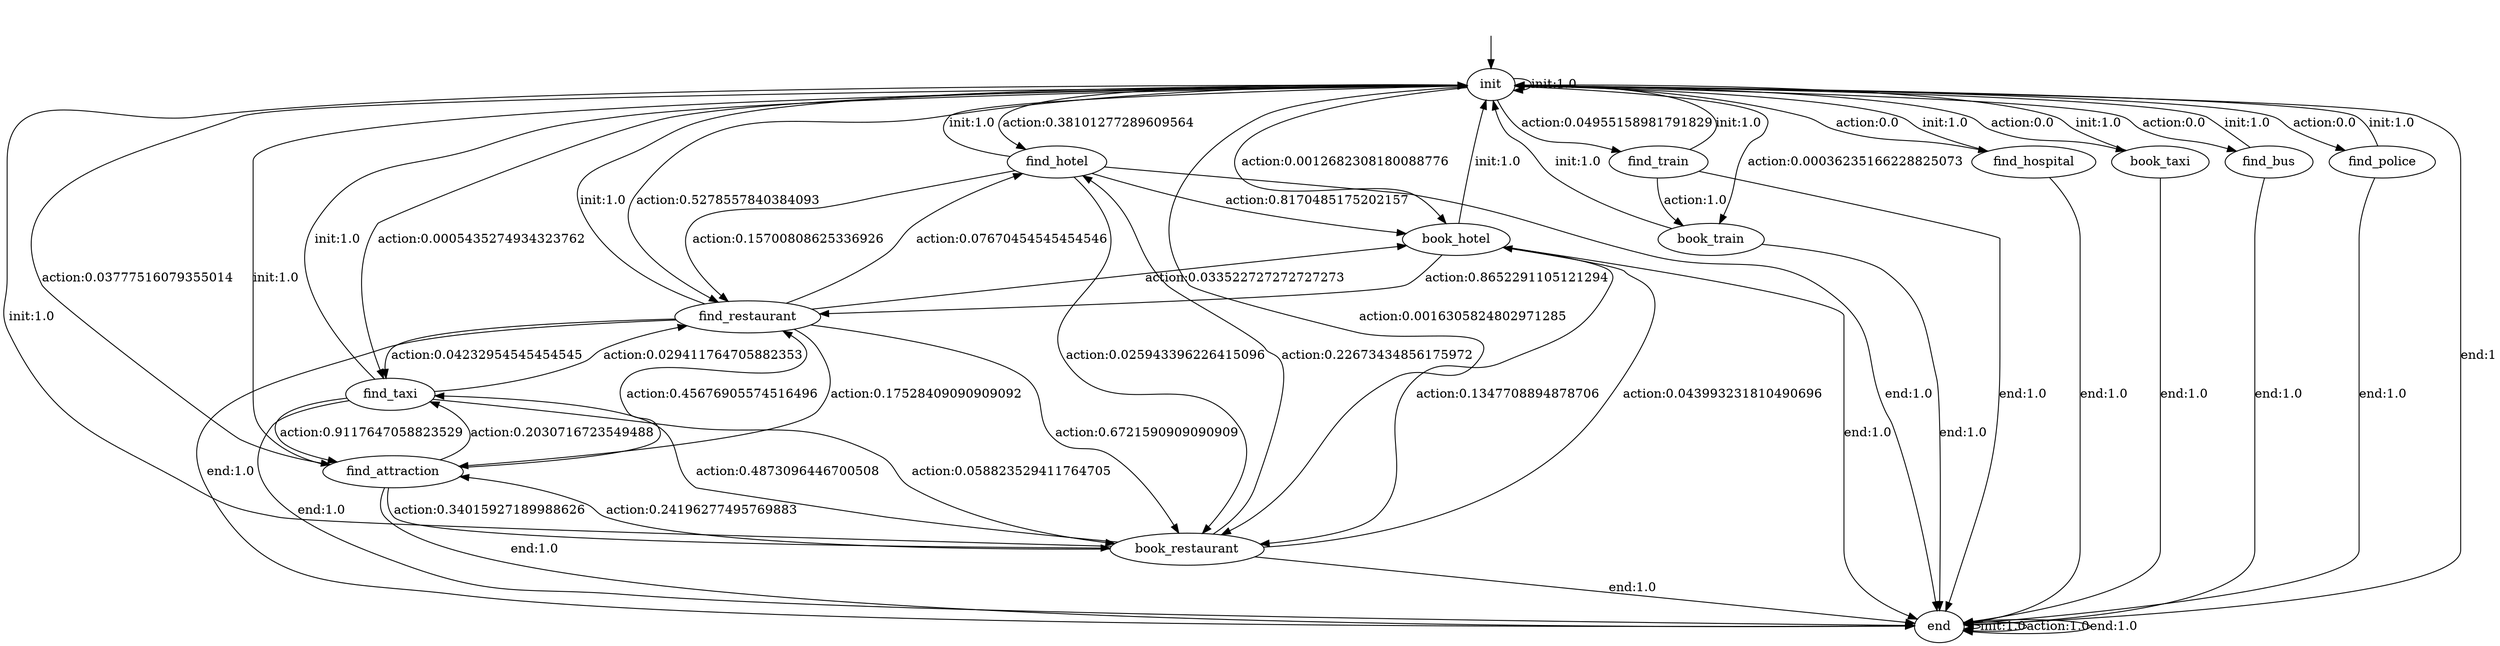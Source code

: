 digraph learned_mdp {
s0 [label="init"];
s1 [label="find_hotel"];
s2 [label="book_hotel"];
s3 [label="find_train"];
s4 [label="book_train"];
s5 [label="find_attraction"];
s6 [label="find_restaurant"];
s7 [label="book_restaurant"];
s8 [label="find_hospital"];
s9 [label="book_taxi"];
s10 [label="find_taxi"];
s11 [label="find_bus"];
s12 [label="find_police"];
s13 [label="end"];
s0 -> s0  [label="init:1.0"];
s0 -> s1  [label="action:0.38101277289609564"];
s0 -> s2  [label="action:0.0012682308180088776"];
s0 -> s3  [label="action:0.04955158981791829"];
s0 -> s4  [label="action:0.00036235166228825073"];
s0 -> s5  [label="action:0.03777516079355014"];
s0 -> s6  [label="action:0.5278557840384093"];
s0 -> s7  [label="action:0.0016305824802971285"];
s0 -> s8  [label="action:0.0"];
s0 -> s9  [label="action:0.0"];
s0 -> s10  [label="action:0.0005435274934323762"];
s0 -> s11  [label="action:0.0"];
s0 -> s12  [label="action:0.0"];
s0 -> s13  [label="end:1"];
s1 -> s0  [label="init:1.0"];
s1 -> s2  [label="action:0.8170485175202157"];
s1 -> s6  [label="action:0.15700808625336926"];
s1 -> s7  [label="action:0.025943396226415096"];
s1 -> s13 [label="end:1.0"];
s2 -> s0  [label="init:1.0"];
s2 -> s6  [label="action:0.8652291105121294"];
s2 -> s7  [label="action:0.1347708894878706"];
s2 -> s13 [label="end:1.0"];
s3 -> s0  [label="init:1.0"];
s3 -> s4  [label="action:1.0"];
s3 -> s13 [label="end:1.0"];
s4 -> s0  [label="init:1.0"];
s4 -> s13 [label="end:1.0"];
s5 -> s0  [label="init:1.0"];
s5 -> s6  [label="action:0.45676905574516496"];
s5 -> s7  [label="action:0.34015927189988626"];
s5 -> s10  [label="action:0.2030716723549488"];
s5 -> s13 [label="end:1.0"];
s6 -> s0  [label="init:1.0"];
s6 -> s1  [label="action:0.07670454545454546"];
s6 -> s2  [label="action:0.033522727272727273"];
s6 -> s5  [label="action:0.17528409090909092"];
s6 -> s7  [label="action:0.6721590909090909"];
s6 -> s10  [label="action:0.04232954545454545"];
s6 -> s13 [label="end:1.0"];
s7 -> s0  [label="init:1.0"];
s7 -> s1  [label="action:0.22673434856175972"];
s7 -> s2  [label="action:0.043993231810490696"];
s7 -> s5  [label="action:0.24196277495769883"];
s7 -> s10  [label="action:0.4873096446700508"];
s7 -> s13 [label="end:1.0"];
s8 -> s0  [label="init:1.0"];
s8 -> s13 [label="end:1.0"];
s9 -> s0  [label="init:1.0"];
s9 -> s13 [label="end:1.0"];
s10 -> s0  [label="init:1.0"];
s10 -> s5  [label="action:0.9117647058823529"];
s10 -> s6  [label="action:0.029411764705882353"];
s10 -> s7  [label="action:0.058823529411764705"];
s10 -> s13 [label="end:1.0"];
s11 -> s0  [label="init:1.0"];
s11 -> s13 [label="end:1.0"];
s12 -> s0  [label="init:1.0"];
s12 -> s13 [label="end:1.0"];
s13 -> s13 [label="init:1.0"];
s13 -> s13  [label="action:1.0"];
s13 -> s13  [label="end:1.0"];
__start0 [label="", shape=none];
__start0 -> s0  [label=""];
}